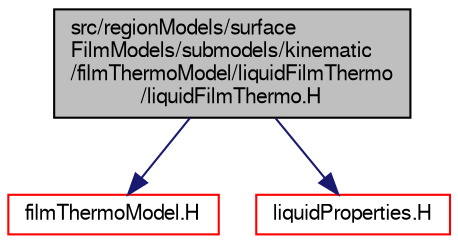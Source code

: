 digraph "src/regionModels/surfaceFilmModels/submodels/kinematic/filmThermoModel/liquidFilmThermo/liquidFilmThermo.H"
{
  bgcolor="transparent";
  edge [fontname="FreeSans",fontsize="10",labelfontname="FreeSans",labelfontsize="10"];
  node [fontname="FreeSans",fontsize="10",shape=record];
  Node0 [label="src/regionModels/surface\lFilmModels/submodels/kinematic\l/filmThermoModel/liquidFilmThermo\l/liquidFilmThermo.H",height=0.2,width=0.4,color="black", fillcolor="grey75", style="filled", fontcolor="black"];
  Node0 -> Node1 [color="midnightblue",fontsize="10",style="solid",fontname="FreeSans"];
  Node1 [label="filmThermoModel.H",height=0.2,width=0.4,color="red",URL="$a14210.html"];
  Node0 -> Node333 [color="midnightblue",fontsize="10",style="solid",fontname="FreeSans"];
  Node333 [label="liquidProperties.H",height=0.2,width=0.4,color="red",URL="$a15845.html"];
}
